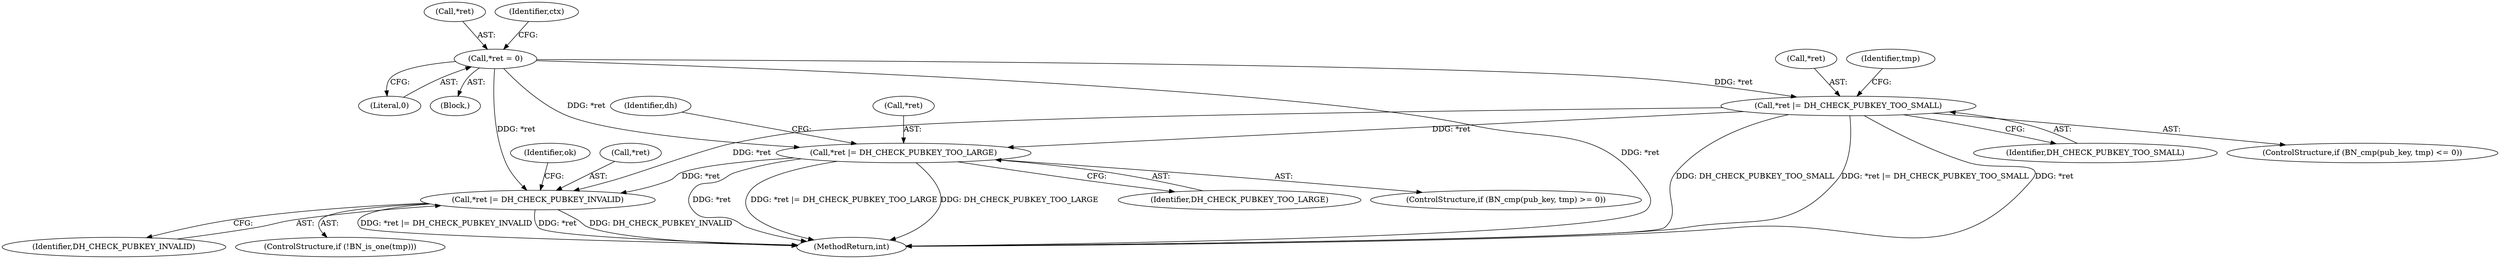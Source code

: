 digraph "0_openssl_878e2c5b13010329c203f309ed0c8f2113f85648@pointer" {
"1000118" [label="(Call,*ret = 0)"];
"1000150" [label="(Call,*ret |= DH_CHECK_PUBKEY_TOO_SMALL)"];
"1000168" [label="(Call,*ret |= DH_CHECK_PUBKEY_TOO_LARGE)"];
"1000196" [label="(Call,*ret |= DH_CHECK_PUBKEY_INVALID)"];
"1000169" [label="(Call,*ret)"];
"1000153" [label="(Identifier,DH_CHECK_PUBKEY_TOO_SMALL)"];
"1000118" [label="(Call,*ret = 0)"];
"1000192" [label="(ControlStructure,if (!BN_is_one(tmp)))"];
"1000121" [label="(Literal,0)"];
"1000150" [label="(Call,*ret |= DH_CHECK_PUBKEY_TOO_SMALL)"];
"1000197" [label="(Call,*ret)"];
"1000119" [label="(Call,*ret)"];
"1000196" [label="(Call,*ret |= DH_CHECK_PUBKEY_INVALID)"];
"1000199" [label="(Identifier,DH_CHECK_PUBKEY_INVALID)"];
"1000201" [label="(Identifier,ok)"];
"1000105" [label="(Block,)"];
"1000155" [label="(Identifier,tmp)"];
"1000168" [label="(Call,*ret |= DH_CHECK_PUBKEY_TOO_LARGE)"];
"1000151" [label="(Call,*ret)"];
"1000215" [label="(MethodReturn,int)"];
"1000171" [label="(Identifier,DH_CHECK_PUBKEY_TOO_LARGE)"];
"1000162" [label="(ControlStructure,if (BN_cmp(pub_key, tmp) >= 0))"];
"1000175" [label="(Identifier,dh)"];
"1000144" [label="(ControlStructure,if (BN_cmp(pub_key, tmp) <= 0))"];
"1000123" [label="(Identifier,ctx)"];
"1000118" -> "1000105"  [label="AST: "];
"1000118" -> "1000121"  [label="CFG: "];
"1000119" -> "1000118"  [label="AST: "];
"1000121" -> "1000118"  [label="AST: "];
"1000123" -> "1000118"  [label="CFG: "];
"1000118" -> "1000215"  [label="DDG: *ret"];
"1000118" -> "1000150"  [label="DDG: *ret"];
"1000118" -> "1000168"  [label="DDG: *ret"];
"1000118" -> "1000196"  [label="DDG: *ret"];
"1000150" -> "1000144"  [label="AST: "];
"1000150" -> "1000153"  [label="CFG: "];
"1000151" -> "1000150"  [label="AST: "];
"1000153" -> "1000150"  [label="AST: "];
"1000155" -> "1000150"  [label="CFG: "];
"1000150" -> "1000215"  [label="DDG: *ret |= DH_CHECK_PUBKEY_TOO_SMALL"];
"1000150" -> "1000215"  [label="DDG: *ret"];
"1000150" -> "1000215"  [label="DDG: DH_CHECK_PUBKEY_TOO_SMALL"];
"1000150" -> "1000168"  [label="DDG: *ret"];
"1000150" -> "1000196"  [label="DDG: *ret"];
"1000168" -> "1000162"  [label="AST: "];
"1000168" -> "1000171"  [label="CFG: "];
"1000169" -> "1000168"  [label="AST: "];
"1000171" -> "1000168"  [label="AST: "];
"1000175" -> "1000168"  [label="CFG: "];
"1000168" -> "1000215"  [label="DDG: *ret"];
"1000168" -> "1000215"  [label="DDG: *ret |= DH_CHECK_PUBKEY_TOO_LARGE"];
"1000168" -> "1000215"  [label="DDG: DH_CHECK_PUBKEY_TOO_LARGE"];
"1000168" -> "1000196"  [label="DDG: *ret"];
"1000196" -> "1000192"  [label="AST: "];
"1000196" -> "1000199"  [label="CFG: "];
"1000197" -> "1000196"  [label="AST: "];
"1000199" -> "1000196"  [label="AST: "];
"1000201" -> "1000196"  [label="CFG: "];
"1000196" -> "1000215"  [label="DDG: *ret"];
"1000196" -> "1000215"  [label="DDG: DH_CHECK_PUBKEY_INVALID"];
"1000196" -> "1000215"  [label="DDG: *ret |= DH_CHECK_PUBKEY_INVALID"];
}
